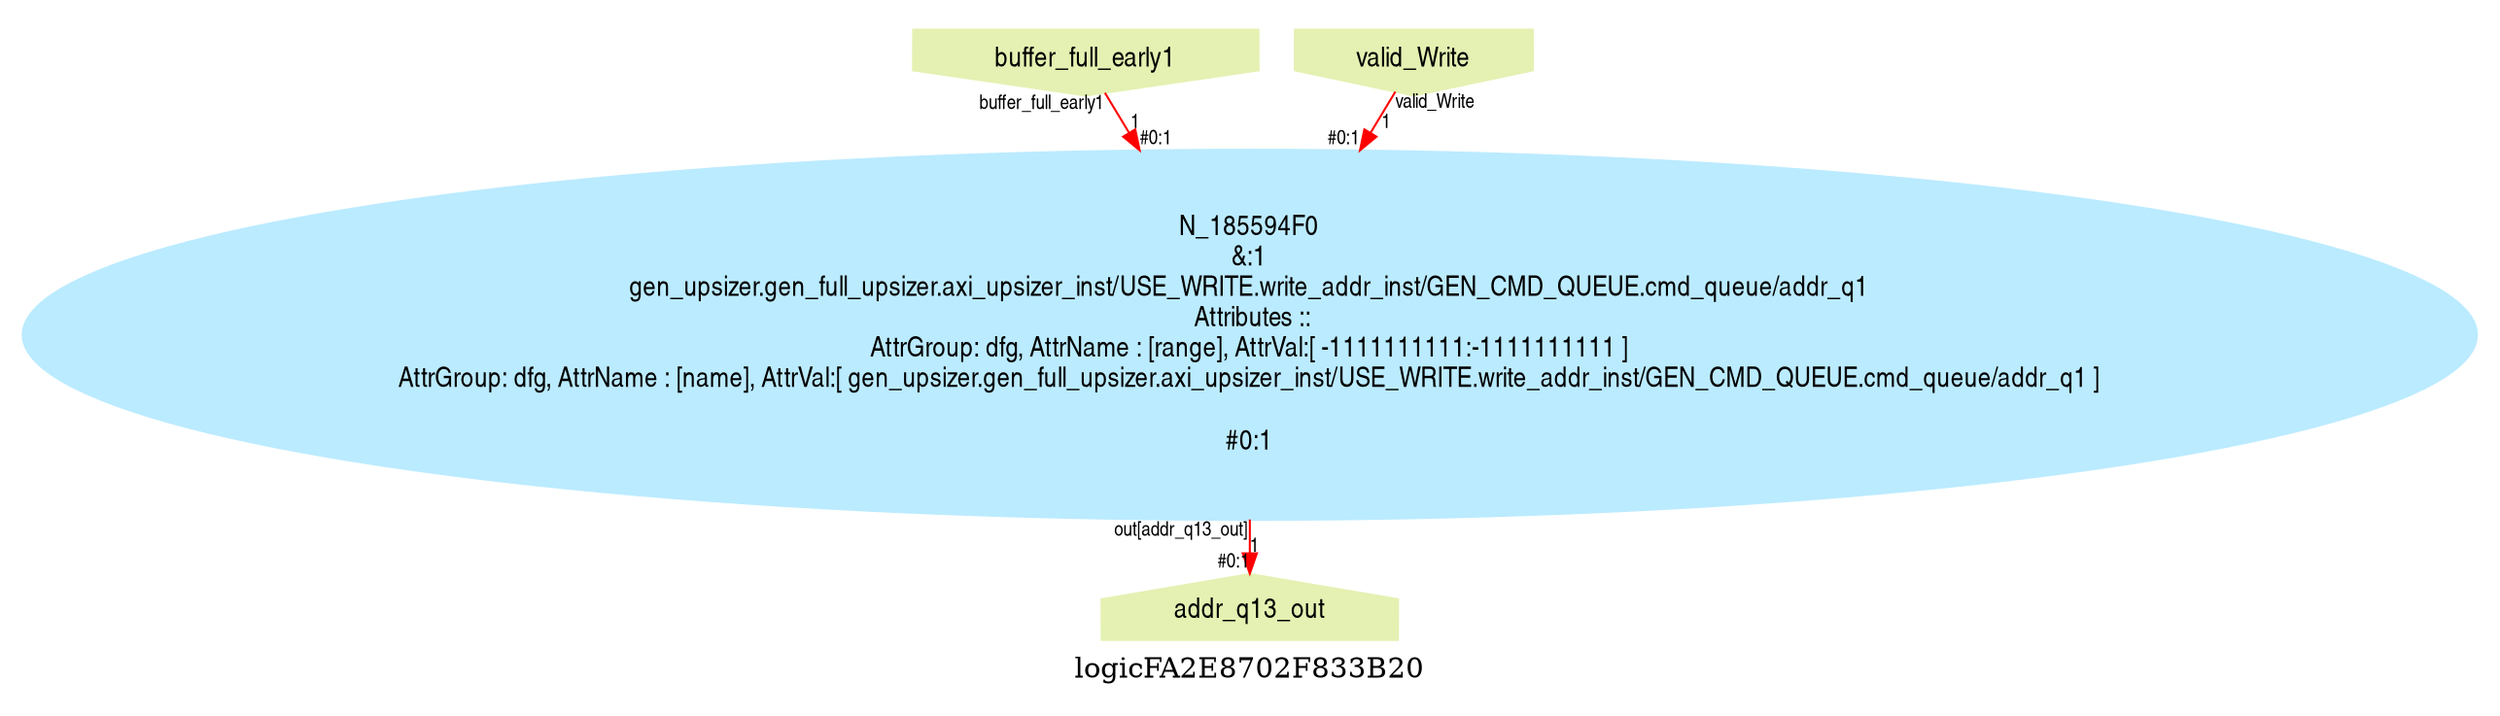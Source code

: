 digraph logicFA2E8702F833B20 {
graph [label="logicFA2E8702F833B20", margin="0.1,0.1", size="100,100", ranksep=0.1, splines=true];
node [style=filled, color="#ffee80", fontname=helveticanarrow];
edge [color="#ff0000", fontsize=10, fontname=helveticanarrow];
{ rank = source;logicFA2E8702F833B20_buffer_full_early1 [label="buffer_full_early1", shape=invhouse, color="#e4f1b2"];
logicFA2E8702F833B20_valid_Write [label="valid_Write", shape=invhouse, color="#e4f1b2"];
}
{ rank = sink;logicFA2E8702F833B20_addr_q13_out [label="addr_q13_out", shape=house, color="#e4f1b2"];
}
N_185594F0 [label="N_185594F0\n&:1\ngen_upsizer.gen_full_upsizer.axi_upsizer_inst/USE_WRITE.write_addr_inst/GEN_CMD_QUEUE.cmd_queue/addr_q1\n Attributes ::\nAttrGroup: dfg, AttrName : [range], AttrVal:[ -1111111111:-1111111111 ]\nAttrGroup: dfg, AttrName : [name], AttrVal:[ gen_upsizer.gen_full_upsizer.axi_upsizer_inst/USE_WRITE.write_addr_inst/GEN_CMD_QUEUE.cmd_queue/addr_q1 ]\n\n#0:1\n", color="#bbebff"];
logicFA2E8702F833B20_buffer_full_early1 -> N_185594F0 [label="1", taillabel=<buffer_full_early1>, headlabel=<B>, headlabel=<#0:1>];
logicFA2E8702F833B20_valid_Write -> N_185594F0 [label="1", taillabel=<valid_Write>, headlabel=<A>, headlabel=<#0:1>];
N_185594F0 -> logicFA2E8702F833B20_addr_q13_out [label="1", taillabel=<out[addr_q13_out]>, headlabel=<addr_q13_out>, headlabel=<#0:1>];
}
